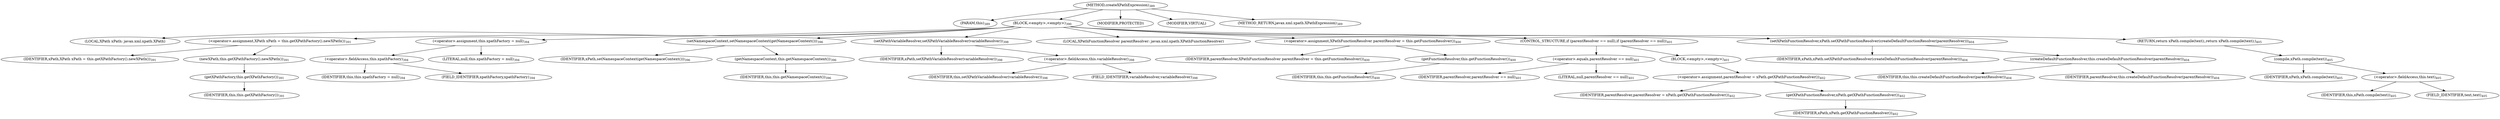 digraph "createXPathExpression" {  
"855" [label = <(METHOD,createXPathExpression)<SUB>389</SUB>> ]
"72" [label = <(PARAM,this)<SUB>389</SUB>> ]
"856" [label = <(BLOCK,&lt;empty&gt;,&lt;empty&gt;)<SUB>390</SUB>> ]
"857" [label = <(LOCAL,XPath xPath: javax.xml.xpath.XPath)> ]
"858" [label = <(&lt;operator&gt;.assignment,XPath xPath = this.getXPathFactory().newXPath())<SUB>391</SUB>> ]
"859" [label = <(IDENTIFIER,xPath,XPath xPath = this.getXPathFactory().newXPath())<SUB>391</SUB>> ]
"860" [label = <(newXPath,this.getXPathFactory().newXPath())<SUB>391</SUB>> ]
"861" [label = <(getXPathFactory,this.getXPathFactory())<SUB>391</SUB>> ]
"71" [label = <(IDENTIFIER,this,this.getXPathFactory())<SUB>391</SUB>> ]
"862" [label = <(&lt;operator&gt;.assignment,this.xpathFactory = null)<SUB>394</SUB>> ]
"863" [label = <(&lt;operator&gt;.fieldAccess,this.xpathFactory)<SUB>394</SUB>> ]
"864" [label = <(IDENTIFIER,this,this.xpathFactory = null)<SUB>394</SUB>> ]
"865" [label = <(FIELD_IDENTIFIER,xpathFactory,xpathFactory)<SUB>394</SUB>> ]
"866" [label = <(LITERAL,null,this.xpathFactory = null)<SUB>394</SUB>> ]
"867" [label = <(setNamespaceContext,setNamespaceContext(getNamespaceContext()))<SUB>396</SUB>> ]
"868" [label = <(IDENTIFIER,xPath,setNamespaceContext(getNamespaceContext()))<SUB>396</SUB>> ]
"869" [label = <(getNamespaceContext,this.getNamespaceContext())<SUB>396</SUB>> ]
"73" [label = <(IDENTIFIER,this,this.getNamespaceContext())<SUB>396</SUB>> ]
"870" [label = <(setXPathVariableResolver,setXPathVariableResolver(variableResolver))<SUB>398</SUB>> ]
"871" [label = <(IDENTIFIER,xPath,setXPathVariableResolver(variableResolver))<SUB>398</SUB>> ]
"872" [label = <(&lt;operator&gt;.fieldAccess,this.variableResolver)<SUB>398</SUB>> ]
"873" [label = <(IDENTIFIER,this,setXPathVariableResolver(variableResolver))<SUB>398</SUB>> ]
"874" [label = <(FIELD_IDENTIFIER,variableResolver,variableResolver)<SUB>398</SUB>> ]
"875" [label = <(LOCAL,XPathFunctionResolver parentResolver: javax.xml.xpath.XPathFunctionResolver)> ]
"876" [label = <(&lt;operator&gt;.assignment,XPathFunctionResolver parentResolver = this.getFunctionResolver())<SUB>400</SUB>> ]
"877" [label = <(IDENTIFIER,parentResolver,XPathFunctionResolver parentResolver = this.getFunctionResolver())<SUB>400</SUB>> ]
"878" [label = <(getFunctionResolver,this.getFunctionResolver())<SUB>400</SUB>> ]
"74" [label = <(IDENTIFIER,this,this.getFunctionResolver())<SUB>400</SUB>> ]
"879" [label = <(CONTROL_STRUCTURE,if (parentResolver == null),if (parentResolver == null))<SUB>401</SUB>> ]
"880" [label = <(&lt;operator&gt;.equals,parentResolver == null)<SUB>401</SUB>> ]
"881" [label = <(IDENTIFIER,parentResolver,parentResolver == null)<SUB>401</SUB>> ]
"882" [label = <(LITERAL,null,parentResolver == null)<SUB>401</SUB>> ]
"883" [label = <(BLOCK,&lt;empty&gt;,&lt;empty&gt;)<SUB>401</SUB>> ]
"884" [label = <(&lt;operator&gt;.assignment,parentResolver = xPath.getXPathFunctionResolver())<SUB>402</SUB>> ]
"885" [label = <(IDENTIFIER,parentResolver,parentResolver = xPath.getXPathFunctionResolver())<SUB>402</SUB>> ]
"886" [label = <(getXPathFunctionResolver,xPath.getXPathFunctionResolver())<SUB>402</SUB>> ]
"887" [label = <(IDENTIFIER,xPath,xPath.getXPathFunctionResolver())<SUB>402</SUB>> ]
"888" [label = <(setXPathFunctionResolver,xPath.setXPathFunctionResolver(createDefaultFunctionResolver(parentResolver)))<SUB>404</SUB>> ]
"889" [label = <(IDENTIFIER,xPath,xPath.setXPathFunctionResolver(createDefaultFunctionResolver(parentResolver)))<SUB>404</SUB>> ]
"890" [label = <(createDefaultFunctionResolver,this.createDefaultFunctionResolver(parentResolver))<SUB>404</SUB>> ]
"75" [label = <(IDENTIFIER,this,this.createDefaultFunctionResolver(parentResolver))<SUB>404</SUB>> ]
"891" [label = <(IDENTIFIER,parentResolver,this.createDefaultFunctionResolver(parentResolver))<SUB>404</SUB>> ]
"892" [label = <(RETURN,return xPath.compile(text);,return xPath.compile(text);)<SUB>405</SUB>> ]
"893" [label = <(compile,xPath.compile(text))<SUB>405</SUB>> ]
"894" [label = <(IDENTIFIER,xPath,xPath.compile(text))<SUB>405</SUB>> ]
"895" [label = <(&lt;operator&gt;.fieldAccess,this.text)<SUB>405</SUB>> ]
"896" [label = <(IDENTIFIER,this,xPath.compile(text))<SUB>405</SUB>> ]
"897" [label = <(FIELD_IDENTIFIER,text,text)<SUB>405</SUB>> ]
"898" [label = <(MODIFIER,PROTECTED)> ]
"899" [label = <(MODIFIER,VIRTUAL)> ]
"900" [label = <(METHOD_RETURN,javax.xml.xpath.XPathExpression)<SUB>389</SUB>> ]
  "855" -> "72" 
  "855" -> "856" 
  "855" -> "898" 
  "855" -> "899" 
  "855" -> "900" 
  "856" -> "857" 
  "856" -> "858" 
  "856" -> "862" 
  "856" -> "867" 
  "856" -> "870" 
  "856" -> "875" 
  "856" -> "876" 
  "856" -> "879" 
  "856" -> "888" 
  "856" -> "892" 
  "858" -> "859" 
  "858" -> "860" 
  "860" -> "861" 
  "861" -> "71" 
  "862" -> "863" 
  "862" -> "866" 
  "863" -> "864" 
  "863" -> "865" 
  "867" -> "868" 
  "867" -> "869" 
  "869" -> "73" 
  "870" -> "871" 
  "870" -> "872" 
  "872" -> "873" 
  "872" -> "874" 
  "876" -> "877" 
  "876" -> "878" 
  "878" -> "74" 
  "879" -> "880" 
  "879" -> "883" 
  "880" -> "881" 
  "880" -> "882" 
  "883" -> "884" 
  "884" -> "885" 
  "884" -> "886" 
  "886" -> "887" 
  "888" -> "889" 
  "888" -> "890" 
  "890" -> "75" 
  "890" -> "891" 
  "892" -> "893" 
  "893" -> "894" 
  "893" -> "895" 
  "895" -> "896" 
  "895" -> "897" 
}
